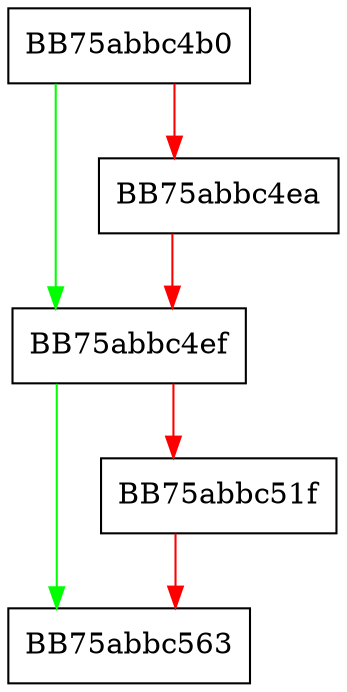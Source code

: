 digraph eIL32_load_selector {
  node [shape="box"];
  graph [splines=ortho];
  BB75abbc4b0 -> BB75abbc4ef [color="green"];
  BB75abbc4b0 -> BB75abbc4ea [color="red"];
  BB75abbc4ea -> BB75abbc4ef [color="red"];
  BB75abbc4ef -> BB75abbc563 [color="green"];
  BB75abbc4ef -> BB75abbc51f [color="red"];
  BB75abbc51f -> BB75abbc563 [color="red"];
}